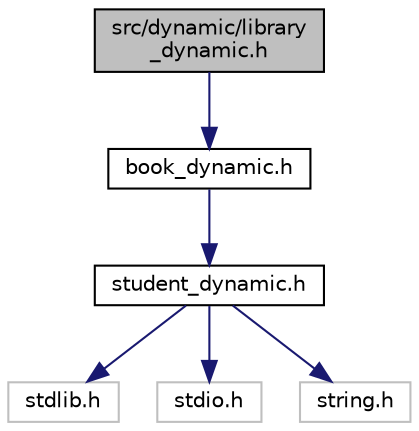 digraph "src/dynamic/library_dynamic.h"
{
  edge [fontname="Helvetica",fontsize="10",labelfontname="Helvetica",labelfontsize="10"];
  node [fontname="Helvetica",fontsize="10",shape=record];
  Node1 [label="src/dynamic/library\l_dynamic.h",height=0.2,width=0.4,color="black", fillcolor="grey75", style="filled", fontcolor="black"];
  Node1 -> Node2 [color="midnightblue",fontsize="10",style="solid",fontname="Helvetica"];
  Node2 [label="book_dynamic.h",height=0.2,width=0.4,color="black", fillcolor="white", style="filled",URL="$book__dynamic_8h.html",tooltip="Header file for book_dynamic.c. "];
  Node2 -> Node3 [color="midnightblue",fontsize="10",style="solid",fontname="Helvetica"];
  Node3 [label="student_dynamic.h",height=0.2,width=0.4,color="black", fillcolor="white", style="filled",URL="$student__dynamic_8h.html",tooltip="Header file for student_dynamic.c. "];
  Node3 -> Node4 [color="midnightblue",fontsize="10",style="solid",fontname="Helvetica"];
  Node4 [label="stdlib.h",height=0.2,width=0.4,color="grey75", fillcolor="white", style="filled"];
  Node3 -> Node5 [color="midnightblue",fontsize="10",style="solid",fontname="Helvetica"];
  Node5 [label="stdio.h",height=0.2,width=0.4,color="grey75", fillcolor="white", style="filled"];
  Node3 -> Node6 [color="midnightblue",fontsize="10",style="solid",fontname="Helvetica"];
  Node6 [label="string.h",height=0.2,width=0.4,color="grey75", fillcolor="white", style="filled"];
}
